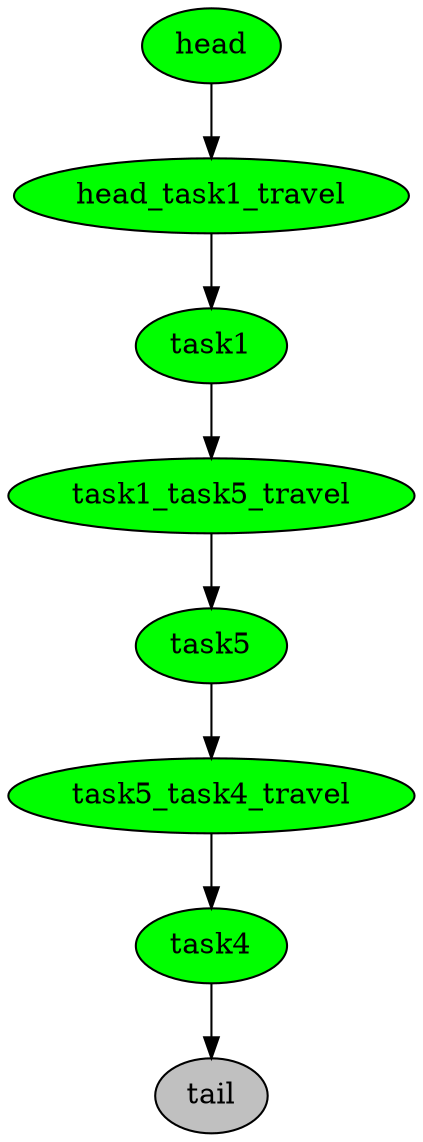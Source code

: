 digraph timeline {
head[label="head",style=filled,fillcolor=green,fontcolor=black];
head_task1_travel[label="head_task1_travel",style=filled,fillcolor=green,fontcolor=black];
task1[label="task1",style=filled,fillcolor=green,fontcolor=black];
task1_task5_travel[label="task1_task5_travel",style=filled,fillcolor=green,fontcolor=black];
task5[label="task5",style=filled,fillcolor=green,fontcolor=black];
task5_task4_travel[label="task5_task4_travel",style=filled,fillcolor=green,fontcolor=black];
task4[label="task4",style=filled,fillcolor=green,fontcolor=black];
tail[label="tail",style=filled,fillcolor=gray,fontcolor=black];
"head"->"head_task1_travel"[color=black];
"head_task1_travel"->"task1"[color=black];
"task1"->"task1_task5_travel"[color=black];
"task1_task5_travel"->"task5"[color=black];
"task5"->"task5_task4_travel"[color=black];
"task5_task4_travel"->"task4"[color=black];
"task4"->"tail"[color=black];
}
